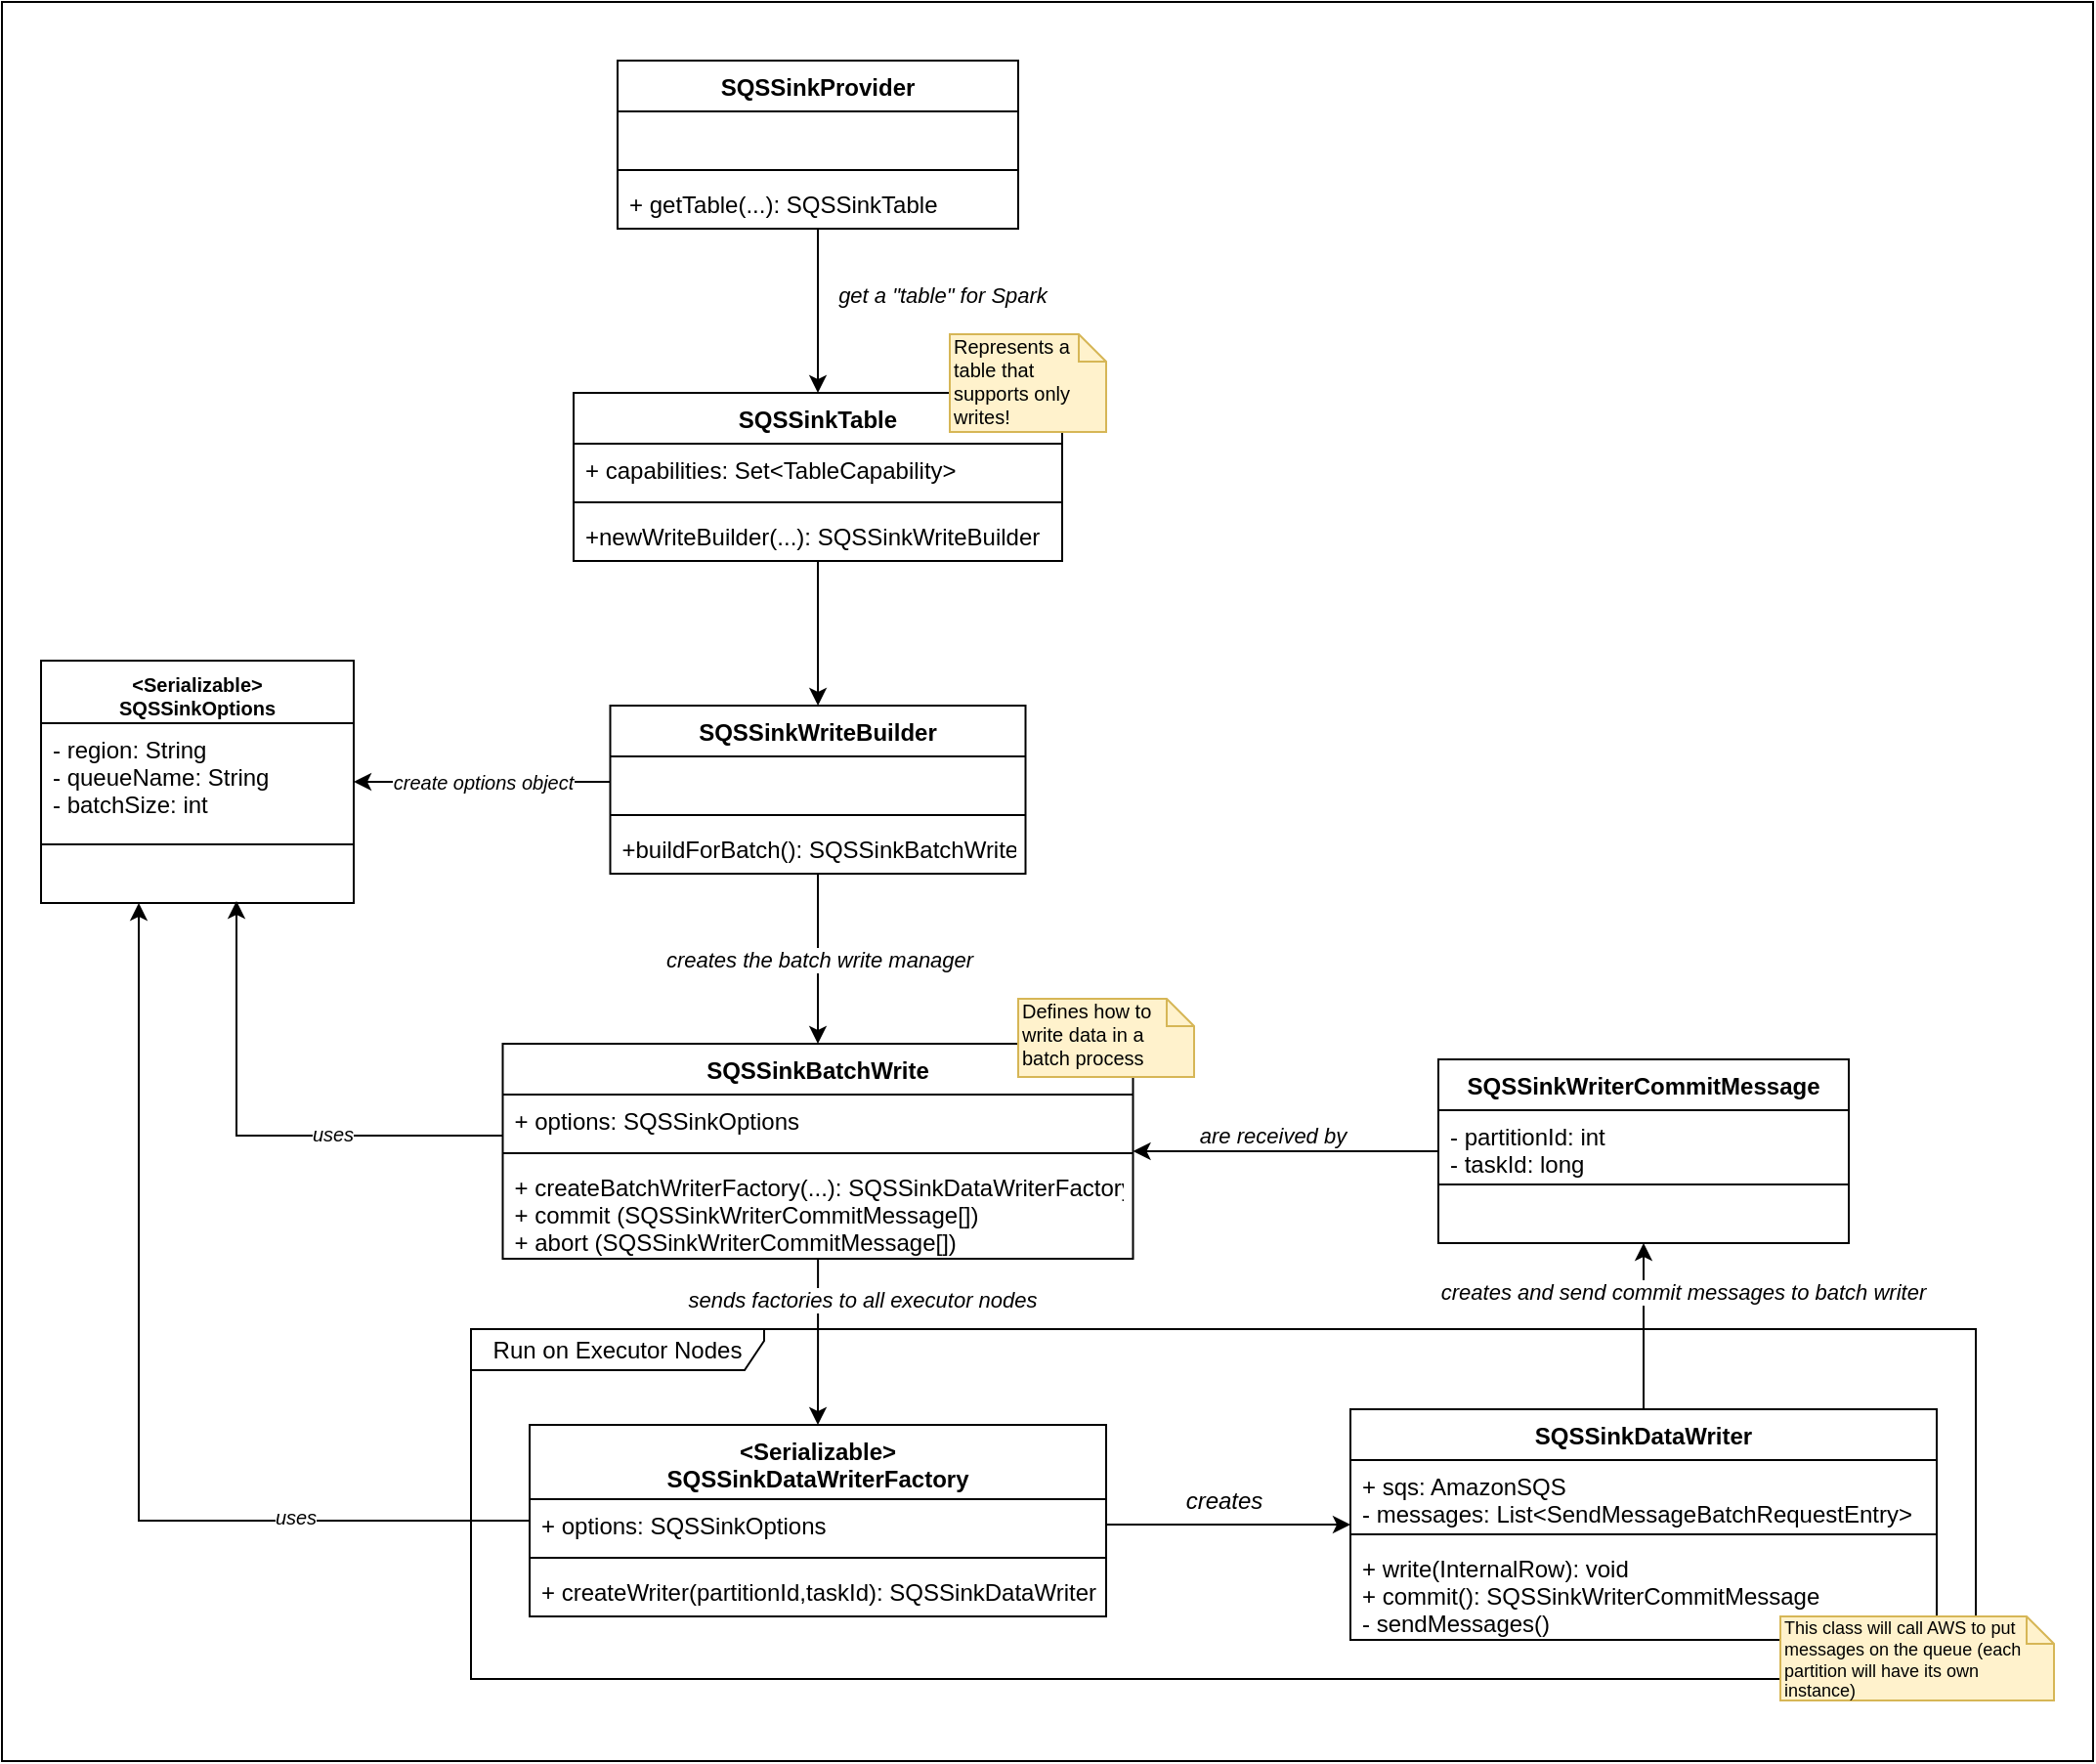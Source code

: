 <mxfile version="14.5.7" type="github">
  <diagram id="8d-3fIY-xKLBhlBK9Z72" name="Page-1">
    <mxGraphModel dx="782" dy="1845" grid="1" gridSize="10" guides="1" tooltips="1" connect="1" arrows="1" fold="1" page="1" pageScale="1" pageWidth="850" pageHeight="1100" math="0" shadow="0">
      <root>
        <mxCell id="0" />
        <mxCell id="7ALV5jei1pQc-AYIu4Ic-1" value="Background" style="locked=1;" parent="0" />
        <mxCell id="7ALV5jei1pQc-AYIu4Ic-3" value="" style="rounded=0;whiteSpace=wrap;html=1;" parent="7ALV5jei1pQc-AYIu4Ic-1" vertex="1">
          <mxGeometry x="20" y="-120" width="1070" height="900" as="geometry" />
        </mxCell>
        <mxCell id="1" value="Elements" style="" parent="0" />
        <mxCell id="aUiP8YorQjEKPf9iPdD1-36" value="Run on Executor Nodes" style="shape=umlFrame;whiteSpace=wrap;html=1;width=150;height=21;" parent="1" vertex="1">
          <mxGeometry x="260" y="559" width="770" height="179" as="geometry" />
        </mxCell>
        <mxCell id="aUiP8YorQjEKPf9iPdD1-9" value="get a &quot;table&quot; for Spark" style="edgeStyle=orthogonalEdgeStyle;rounded=0;orthogonalLoop=1;jettySize=auto;html=1;entryX=0.5;entryY=0;entryDx=0;entryDy=0;fontStyle=2" parent="1" source="aUiP8YorQjEKPf9iPdD1-1" target="aUiP8YorQjEKPf9iPdD1-5" edge="1">
          <mxGeometry x="-0.191" y="63" relative="1" as="geometry">
            <mxPoint as="offset" />
          </mxGeometry>
        </mxCell>
        <mxCell id="aUiP8YorQjEKPf9iPdD1-14" style="edgeStyle=orthogonalEdgeStyle;rounded=0;orthogonalLoop=1;jettySize=auto;html=1;" parent="1" source="aUiP8YorQjEKPf9iPdD1-5" target="aUiP8YorQjEKPf9iPdD1-10" edge="1">
          <mxGeometry relative="1" as="geometry" />
        </mxCell>
        <mxCell id="aUiP8YorQjEKPf9iPdD1-19" value="creates the batch write manager" style="edgeStyle=orthogonalEdgeStyle;rounded=0;orthogonalLoop=1;jettySize=auto;html=1;fontStyle=2" parent="1" source="aUiP8YorQjEKPf9iPdD1-10" target="aUiP8YorQjEKPf9iPdD1-15" edge="1">
          <mxGeometry relative="1" as="geometry" />
        </mxCell>
        <mxCell id="aUiP8YorQjEKPf9iPdD1-24" value="sends factories to all executor nodes" style="edgeStyle=orthogonalEdgeStyle;rounded=0;orthogonalLoop=1;jettySize=auto;html=1;fontStyle=2" parent="1" source="aUiP8YorQjEKPf9iPdD1-15" target="aUiP8YorQjEKPf9iPdD1-20" edge="1">
          <mxGeometry x="0.001" y="31" relative="1" as="geometry">
            <mxPoint x="-9" y="-21" as="offset" />
          </mxGeometry>
        </mxCell>
        <mxCell id="aUiP8YorQjEKPf9iPdD1-29" style="edgeStyle=orthogonalEdgeStyle;rounded=0;orthogonalLoop=1;jettySize=auto;html=1;" parent="1" source="aUiP8YorQjEKPf9iPdD1-21" target="aUiP8YorQjEKPf9iPdD1-25" edge="1">
          <mxGeometry relative="1" as="geometry" />
        </mxCell>
        <mxCell id="aUiP8YorQjEKPf9iPdD1-39" value="creates" style="text;html=1;align=center;verticalAlign=middle;resizable=0;points=[];labelBackgroundColor=#ffffff;fontStyle=2" parent="aUiP8YorQjEKPf9iPdD1-29" vertex="1" connectable="0">
          <mxGeometry x="0.341" relative="1" as="geometry">
            <mxPoint x="-24.17" y="-12" as="offset" />
          </mxGeometry>
        </mxCell>
        <mxCell id="aUiP8YorQjEKPf9iPdD1-34" value="creates and send commit messages to batch writer" style="edgeStyle=orthogonalEdgeStyle;rounded=0;orthogonalLoop=1;jettySize=auto;html=1;fontStyle=2" parent="1" source="aUiP8YorQjEKPf9iPdD1-25" target="aUiP8YorQjEKPf9iPdD1-30" edge="1">
          <mxGeometry x="0.412" y="-20" relative="1" as="geometry">
            <mxPoint as="offset" />
          </mxGeometry>
        </mxCell>
        <mxCell id="aUiP8YorQjEKPf9iPdD1-35" value="are received by" style="edgeStyle=orthogonalEdgeStyle;rounded=0;orthogonalLoop=1;jettySize=auto;html=1;fontStyle=2" parent="1" source="aUiP8YorQjEKPf9iPdD1-30" target="aUiP8YorQjEKPf9iPdD1-15" edge="1">
          <mxGeometry x="0.088" y="-8" relative="1" as="geometry">
            <mxPoint as="offset" />
          </mxGeometry>
        </mxCell>
        <mxCell id="aUiP8YorQjEKPf9iPdD1-57" style="edgeStyle=orthogonalEdgeStyle;rounded=0;orthogonalLoop=1;jettySize=auto;html=1;fontSize=10;fontColor=none;" parent="1" source="aUiP8YorQjEKPf9iPdD1-20" target="aUiP8YorQjEKPf9iPdD1-53" edge="1">
          <mxGeometry relative="1" as="geometry">
            <Array as="points">
              <mxPoint x="90" y="657" />
            </Array>
          </mxGeometry>
        </mxCell>
        <mxCell id="aUiP8YorQjEKPf9iPdD1-58" value="uses" style="text;html=1;align=center;verticalAlign=middle;resizable=0;points=[];labelBackgroundColor=#ffffff;fontSize=10;fontColor=none;fontStyle=2" parent="aUiP8YorQjEKPf9iPdD1-57" vertex="1" connectable="0">
          <mxGeometry x="-0.535" y="-2" relative="1" as="geometry">
            <mxPoint as="offset" />
          </mxGeometry>
        </mxCell>
        <mxCell id="aUiP8YorQjEKPf9iPdD1-20" value="&lt;Serializable&gt;&#xa;SQSSinkDataWriterFactory" style="swimlane;fontStyle=1;align=center;verticalAlign=top;childLayout=stackLayout;horizontal=1;startSize=38;horizontalStack=0;resizeParent=1;resizeParentMax=0;resizeLast=0;collapsible=1;marginBottom=0;" parent="1" vertex="1">
          <mxGeometry x="290" y="608" width="295" height="98" as="geometry" />
        </mxCell>
        <mxCell id="aUiP8YorQjEKPf9iPdD1-21" value="+ options: SQSSinkOptions" style="text;strokeColor=none;fillColor=none;align=left;verticalAlign=top;spacingLeft=4;spacingRight=4;overflow=hidden;rotatable=0;points=[[0,0.5],[1,0.5]];portConstraint=eastwest;" parent="aUiP8YorQjEKPf9iPdD1-20" vertex="1">
          <mxGeometry y="38" width="295" height="26" as="geometry" />
        </mxCell>
        <mxCell id="aUiP8YorQjEKPf9iPdD1-22" value="" style="line;strokeWidth=1;fillColor=none;align=left;verticalAlign=middle;spacingTop=-1;spacingLeft=3;spacingRight=3;rotatable=0;labelPosition=right;points=[];portConstraint=eastwest;" parent="aUiP8YorQjEKPf9iPdD1-20" vertex="1">
          <mxGeometry y="64" width="295" height="8" as="geometry" />
        </mxCell>
        <mxCell id="aUiP8YorQjEKPf9iPdD1-23" value="+ createWriter(partitionId,taskId): SQSSinkDataWriter" style="text;strokeColor=none;fillColor=none;align=left;verticalAlign=top;spacingLeft=4;spacingRight=4;overflow=hidden;rotatable=0;points=[[0,0.5],[1,0.5]];portConstraint=eastwest;" parent="aUiP8YorQjEKPf9iPdD1-20" vertex="1">
          <mxGeometry y="72" width="295" height="26" as="geometry" />
        </mxCell>
        <mxCell id="aUiP8YorQjEKPf9iPdD1-25" value="SQSSinkDataWriter" style="swimlane;fontStyle=1;align=center;verticalAlign=top;childLayout=stackLayout;horizontal=1;startSize=26;horizontalStack=0;resizeParent=1;resizeParentMax=0;resizeLast=0;collapsible=1;marginBottom=0;" parent="1" vertex="1">
          <mxGeometry x="710" y="600" width="300" height="118" as="geometry" />
        </mxCell>
        <mxCell id="aUiP8YorQjEKPf9iPdD1-26" value="+ sqs: AmazonSQS&#xa;- messages: List&lt;SendMessageBatchRequestEntry&gt;" style="text;strokeColor=none;fillColor=none;align=left;verticalAlign=top;spacingLeft=4;spacingRight=4;overflow=hidden;rotatable=0;points=[[0,0.5],[1,0.5]];portConstraint=eastwest;" parent="aUiP8YorQjEKPf9iPdD1-25" vertex="1">
          <mxGeometry y="26" width="300" height="34" as="geometry" />
        </mxCell>
        <mxCell id="aUiP8YorQjEKPf9iPdD1-27" value="" style="line;strokeWidth=1;fillColor=none;align=left;verticalAlign=middle;spacingTop=-1;spacingLeft=3;spacingRight=3;rotatable=0;labelPosition=right;points=[];portConstraint=eastwest;" parent="aUiP8YorQjEKPf9iPdD1-25" vertex="1">
          <mxGeometry y="60" width="300" height="8" as="geometry" />
        </mxCell>
        <mxCell id="aUiP8YorQjEKPf9iPdD1-28" value="+ write(InternalRow): void&#xa;+ commit(): SQSSinkWriterCommitMessage&#xa;- sendMessages()" style="text;strokeColor=none;fillColor=none;align=left;verticalAlign=top;spacingLeft=4;spacingRight=4;overflow=hidden;rotatable=0;points=[[0,0.5],[1,0.5]];portConstraint=eastwest;" parent="aUiP8YorQjEKPf9iPdD1-25" vertex="1">
          <mxGeometry y="68" width="300" height="50" as="geometry" />
        </mxCell>
        <mxCell id="aUiP8YorQjEKPf9iPdD1-30" value="SQSSinkWriterCommitMessage" style="swimlane;fontStyle=1;align=center;verticalAlign=top;childLayout=stackLayout;horizontal=1;startSize=26;horizontalStack=0;resizeParent=1;resizeParentMax=0;resizeLast=0;collapsible=1;marginBottom=0;" parent="1" vertex="1">
          <mxGeometry x="755" y="421" width="210" height="94" as="geometry" />
        </mxCell>
        <mxCell id="aUiP8YorQjEKPf9iPdD1-31" value="- partitionId: int&#xa;- taskId: long" style="text;strokeColor=none;fillColor=none;align=left;verticalAlign=top;spacingLeft=4;spacingRight=4;overflow=hidden;rotatable=0;points=[[0,0.5],[1,0.5]];portConstraint=eastwest;" parent="aUiP8YorQjEKPf9iPdD1-30" vertex="1">
          <mxGeometry y="26" width="210" height="34" as="geometry" />
        </mxCell>
        <mxCell id="aUiP8YorQjEKPf9iPdD1-32" value="" style="line;strokeWidth=1;fillColor=none;align=left;verticalAlign=middle;spacingTop=-1;spacingLeft=3;spacingRight=3;rotatable=0;labelPosition=right;points=[];portConstraint=eastwest;" parent="aUiP8YorQjEKPf9iPdD1-30" vertex="1">
          <mxGeometry y="60" width="210" height="8" as="geometry" />
        </mxCell>
        <mxCell id="aUiP8YorQjEKPf9iPdD1-33" value="+" style="text;strokeColor=none;fillColor=none;align=left;verticalAlign=top;spacingLeft=4;spacingRight=4;overflow=hidden;rotatable=0;points=[[0,0.5],[1,0.5]];portConstraint=eastwest;noLabel=1;fontColor=none;" parent="aUiP8YorQjEKPf9iPdD1-30" vertex="1">
          <mxGeometry y="68" width="210" height="26" as="geometry" />
        </mxCell>
        <mxCell id="aUiP8YorQjEKPf9iPdD1-55" style="edgeStyle=orthogonalEdgeStyle;rounded=0;orthogonalLoop=1;jettySize=auto;html=1;entryX=0.625;entryY=0.962;entryDx=0;entryDy=0;entryPerimeter=0;fontSize=10;fontColor=none;" parent="1" source="aUiP8YorQjEKPf9iPdD1-15" target="aUiP8YorQjEKPf9iPdD1-53" edge="1">
          <mxGeometry relative="1" as="geometry">
            <Array as="points">
              <mxPoint x="140" y="460" />
            </Array>
          </mxGeometry>
        </mxCell>
        <mxCell id="aUiP8YorQjEKPf9iPdD1-56" value="uses" style="text;html=1;align=center;verticalAlign=middle;resizable=0;points=[];labelBackgroundColor=#ffffff;fontSize=10;fontColor=none;fontStyle=2" parent="aUiP8YorQjEKPf9iPdD1-55" vertex="1" connectable="0">
          <mxGeometry x="-0.317" y="2" relative="1" as="geometry">
            <mxPoint y="-3" as="offset" />
          </mxGeometry>
        </mxCell>
        <mxCell id="aUiP8YorQjEKPf9iPdD1-15" value="SQSSinkBatchWrite" style="swimlane;fontStyle=1;align=center;verticalAlign=top;childLayout=stackLayout;horizontal=1;startSize=26;horizontalStack=0;resizeParent=1;resizeParentMax=0;resizeLast=0;collapsible=1;marginBottom=0;" parent="1" vertex="1">
          <mxGeometry x="276.25" y="413" width="322.5" height="110" as="geometry" />
        </mxCell>
        <mxCell id="aUiP8YorQjEKPf9iPdD1-16" value="+ options: SQSSinkOptions" style="text;strokeColor=none;fillColor=none;align=left;verticalAlign=top;spacingLeft=4;spacingRight=4;overflow=hidden;rotatable=0;points=[[0,0.5],[1,0.5]];portConstraint=eastwest;" parent="aUiP8YorQjEKPf9iPdD1-15" vertex="1">
          <mxGeometry y="26" width="322.5" height="26" as="geometry" />
        </mxCell>
        <mxCell id="aUiP8YorQjEKPf9iPdD1-17" value="" style="line;strokeWidth=1;fillColor=none;align=left;verticalAlign=middle;spacingTop=-1;spacingLeft=3;spacingRight=3;rotatable=0;labelPosition=right;points=[];portConstraint=eastwest;" parent="aUiP8YorQjEKPf9iPdD1-15" vertex="1">
          <mxGeometry y="52" width="322.5" height="8" as="geometry" />
        </mxCell>
        <mxCell id="aUiP8YorQjEKPf9iPdD1-18" value="+ createBatchWriterFactory(...): SQSSinkDataWriterFactory&#xa;+ commit (SQSSinkWriterCommitMessage[])&#xa;+ abort (SQSSinkWriterCommitMessage[])" style="text;strokeColor=none;fillColor=none;align=left;verticalAlign=top;spacingLeft=4;spacingRight=4;overflow=hidden;rotatable=0;points=[[0,0.5],[1,0.5]];portConstraint=eastwest;" parent="aUiP8YorQjEKPf9iPdD1-15" vertex="1">
          <mxGeometry y="60" width="322.5" height="50" as="geometry" />
        </mxCell>
        <mxCell id="aUiP8YorQjEKPf9iPdD1-42" value="Defines how to write data in a batch process" style="shape=note;whiteSpace=wrap;html=1;size=14;verticalAlign=top;align=left;spacingTop=-6;fontSize=10;fillColor=#fff2cc;strokeColor=#d6b656;" parent="1" vertex="1">
          <mxGeometry x="540" y="390" width="90" height="40" as="geometry" />
        </mxCell>
        <mxCell id="aUiP8YorQjEKPf9iPdD1-43" value="This class will call AWS to put messages on the queue (each partition will have its own instance)" style="shape=note;whiteSpace=wrap;html=1;size=14;verticalAlign=top;align=left;spacingTop=-6;fontSize=9;fillColor=#fff2cc;strokeColor=#d6b656;" parent="1" vertex="1">
          <mxGeometry x="930" y="706" width="140" height="43" as="geometry" />
        </mxCell>
        <mxCell id="aUiP8YorQjEKPf9iPdD1-10" value="SQSSinkWriteBuilder" style="swimlane;fontStyle=1;align=center;verticalAlign=top;childLayout=stackLayout;horizontal=1;startSize=26;horizontalStack=0;resizeParent=1;resizeParentMax=0;resizeLast=0;collapsible=1;marginBottom=0;" parent="1" vertex="1">
          <mxGeometry x="331.25" y="240" width="212.5" height="86" as="geometry" />
        </mxCell>
        <mxCell id="aUiP8YorQjEKPf9iPdD1-11" value="+ field: type" style="text;strokeColor=none;fillColor=none;align=left;verticalAlign=top;spacingLeft=4;spacingRight=4;overflow=hidden;rotatable=0;points=[[0,0.5],[1,0.5]];portConstraint=eastwest;noLabel=1;fontColor=none;" parent="aUiP8YorQjEKPf9iPdD1-10" vertex="1">
          <mxGeometry y="26" width="212.5" height="26" as="geometry" />
        </mxCell>
        <mxCell id="aUiP8YorQjEKPf9iPdD1-12" value="" style="line;strokeWidth=1;fillColor=none;align=left;verticalAlign=middle;spacingTop=-1;spacingLeft=3;spacingRight=3;rotatable=0;labelPosition=right;points=[];portConstraint=eastwest;" parent="aUiP8YorQjEKPf9iPdD1-10" vertex="1">
          <mxGeometry y="52" width="212.5" height="8" as="geometry" />
        </mxCell>
        <mxCell id="aUiP8YorQjEKPf9iPdD1-13" value="+buildForBatch(): SQSSinkBatchWrite" style="text;strokeColor=none;fillColor=none;align=left;verticalAlign=top;spacingLeft=4;spacingRight=4;overflow=hidden;rotatable=0;points=[[0,0.5],[1,0.5]];portConstraint=eastwest;" parent="aUiP8YorQjEKPf9iPdD1-10" vertex="1">
          <mxGeometry y="60" width="212.5" height="26" as="geometry" />
        </mxCell>
        <mxCell id="aUiP8YorQjEKPf9iPdD1-54" value="create options object" style="edgeStyle=orthogonalEdgeStyle;rounded=0;orthogonalLoop=1;jettySize=auto;html=1;fontSize=10;fontColor=none;fontStyle=2" parent="1" source="aUiP8YorQjEKPf9iPdD1-11" target="aUiP8YorQjEKPf9iPdD1-50" edge="1">
          <mxGeometry relative="1" as="geometry" />
        </mxCell>
        <mxCell id="aUiP8YorQjEKPf9iPdD1-50" value="&lt;Serializable&gt;&#xa;SQSSinkOptions" style="swimlane;fontStyle=1;align=center;verticalAlign=top;childLayout=stackLayout;horizontal=1;startSize=32;horizontalStack=0;resizeParent=1;resizeParentMax=0;resizeLast=0;collapsible=1;marginBottom=0;fontSize=10;fontColor=none;" parent="1" vertex="1">
          <mxGeometry x="40" y="217" width="160" height="124" as="geometry" />
        </mxCell>
        <mxCell id="aUiP8YorQjEKPf9iPdD1-51" value="- region: String&#xa;- queueName: String&#xa;- batchSize: int" style="text;strokeColor=none;fillColor=none;align=left;verticalAlign=top;spacingLeft=4;spacingRight=4;overflow=hidden;rotatable=0;points=[[0,0.5],[1,0.5]];portConstraint=eastwest;" parent="aUiP8YorQjEKPf9iPdD1-50" vertex="1">
          <mxGeometry y="32" width="160" height="58" as="geometry" />
        </mxCell>
        <mxCell id="aUiP8YorQjEKPf9iPdD1-52" value="" style="line;strokeWidth=1;fillColor=none;align=left;verticalAlign=middle;spacingTop=-1;spacingLeft=3;spacingRight=3;rotatable=0;labelPosition=right;points=[];portConstraint=eastwest;" parent="aUiP8YorQjEKPf9iPdD1-50" vertex="1">
          <mxGeometry y="90" width="160" height="8" as="geometry" />
        </mxCell>
        <mxCell id="aUiP8YorQjEKPf9iPdD1-53" value="+ method(type): type" style="text;strokeColor=none;fillColor=none;align=left;verticalAlign=top;spacingLeft=4;spacingRight=4;overflow=hidden;rotatable=0;points=[[0,0.5],[1,0.5]];portConstraint=eastwest;noLabel=1;fontColor=none;" parent="aUiP8YorQjEKPf9iPdD1-50" vertex="1">
          <mxGeometry y="98" width="160" height="26" as="geometry" />
        </mxCell>
        <mxCell id="aUiP8YorQjEKPf9iPdD1-5" value="SQSSinkTable" style="swimlane;fontStyle=1;align=center;verticalAlign=top;childLayout=stackLayout;horizontal=1;startSize=26;horizontalStack=0;resizeParent=1;resizeParentMax=0;resizeLast=0;collapsible=1;marginBottom=0;" parent="1" vertex="1">
          <mxGeometry x="312.5" y="80" width="250" height="86" as="geometry" />
        </mxCell>
        <mxCell id="aUiP8YorQjEKPf9iPdD1-6" value="+ capabilities: Set&lt;TableCapability&gt;" style="text;strokeColor=none;fillColor=none;align=left;verticalAlign=top;spacingLeft=4;spacingRight=4;overflow=hidden;rotatable=0;points=[[0,0.5],[1,0.5]];portConstraint=eastwest;" parent="aUiP8YorQjEKPf9iPdD1-5" vertex="1">
          <mxGeometry y="26" width="250" height="26" as="geometry" />
        </mxCell>
        <mxCell id="aUiP8YorQjEKPf9iPdD1-7" value="" style="line;strokeWidth=1;fillColor=none;align=left;verticalAlign=middle;spacingTop=-1;spacingLeft=3;spacingRight=3;rotatable=0;labelPosition=right;points=[];portConstraint=eastwest;" parent="aUiP8YorQjEKPf9iPdD1-5" vertex="1">
          <mxGeometry y="52" width="250" height="8" as="geometry" />
        </mxCell>
        <mxCell id="aUiP8YorQjEKPf9iPdD1-8" value="+newWriteBuilder(...): SQSSinkWriteBuilder" style="text;strokeColor=none;fillColor=none;align=left;verticalAlign=top;spacingLeft=4;spacingRight=4;overflow=hidden;rotatable=0;points=[[0,0.5],[1,0.5]];portConstraint=eastwest;" parent="aUiP8YorQjEKPf9iPdD1-5" vertex="1">
          <mxGeometry y="60" width="250" height="26" as="geometry" />
        </mxCell>
        <mxCell id="aUiP8YorQjEKPf9iPdD1-1" value="SQSSinkProvider" style="swimlane;fontStyle=1;align=center;verticalAlign=top;childLayout=stackLayout;horizontal=1;startSize=26;horizontalStack=0;resizeParent=1;resizeParentMax=0;resizeLast=0;collapsible=1;marginBottom=0;" parent="1" vertex="1">
          <mxGeometry x="335" y="-90" width="205" height="86" as="geometry" />
        </mxCell>
        <mxCell id="aUiP8YorQjEKPf9iPdD1-2" value="+ capabilities: Set&lt;TableCapability&gt;" style="text;strokeColor=none;fillColor=none;align=left;verticalAlign=top;spacingLeft=4;spacingRight=4;overflow=hidden;rotatable=0;points=[[0,0.5],[1,0.5]];portConstraint=eastwest;fontColor=none;noLabel=1;" parent="aUiP8YorQjEKPf9iPdD1-1" vertex="1">
          <mxGeometry y="26" width="205" height="26" as="geometry" />
        </mxCell>
        <mxCell id="aUiP8YorQjEKPf9iPdD1-3" value="" style="line;strokeWidth=1;fillColor=none;align=left;verticalAlign=middle;spacingTop=-1;spacingLeft=3;spacingRight=3;rotatable=0;labelPosition=right;points=[];portConstraint=eastwest;" parent="aUiP8YorQjEKPf9iPdD1-1" vertex="1">
          <mxGeometry y="52" width="205" height="8" as="geometry" />
        </mxCell>
        <mxCell id="aUiP8YorQjEKPf9iPdD1-4" value="+ getTable(...): SQSSinkTable" style="text;strokeColor=none;fillColor=none;align=left;verticalAlign=top;spacingLeft=4;spacingRight=4;overflow=hidden;rotatable=0;points=[[0,0.5],[1,0.5]];portConstraint=eastwest;" parent="aUiP8YorQjEKPf9iPdD1-1" vertex="1">
          <mxGeometry y="60" width="205" height="26" as="geometry" />
        </mxCell>
        <mxCell id="aUiP8YorQjEKPf9iPdD1-40" value="Represents a table that supports only writes!" style="shape=note;whiteSpace=wrap;html=1;size=14;verticalAlign=top;align=left;spacingTop=-6;fontSize=10;fillColor=#fff2cc;strokeColor=#d6b656;" parent="1" vertex="1">
          <mxGeometry x="505" y="50" width="80" height="50" as="geometry" />
        </mxCell>
      </root>
    </mxGraphModel>
  </diagram>
</mxfile>
